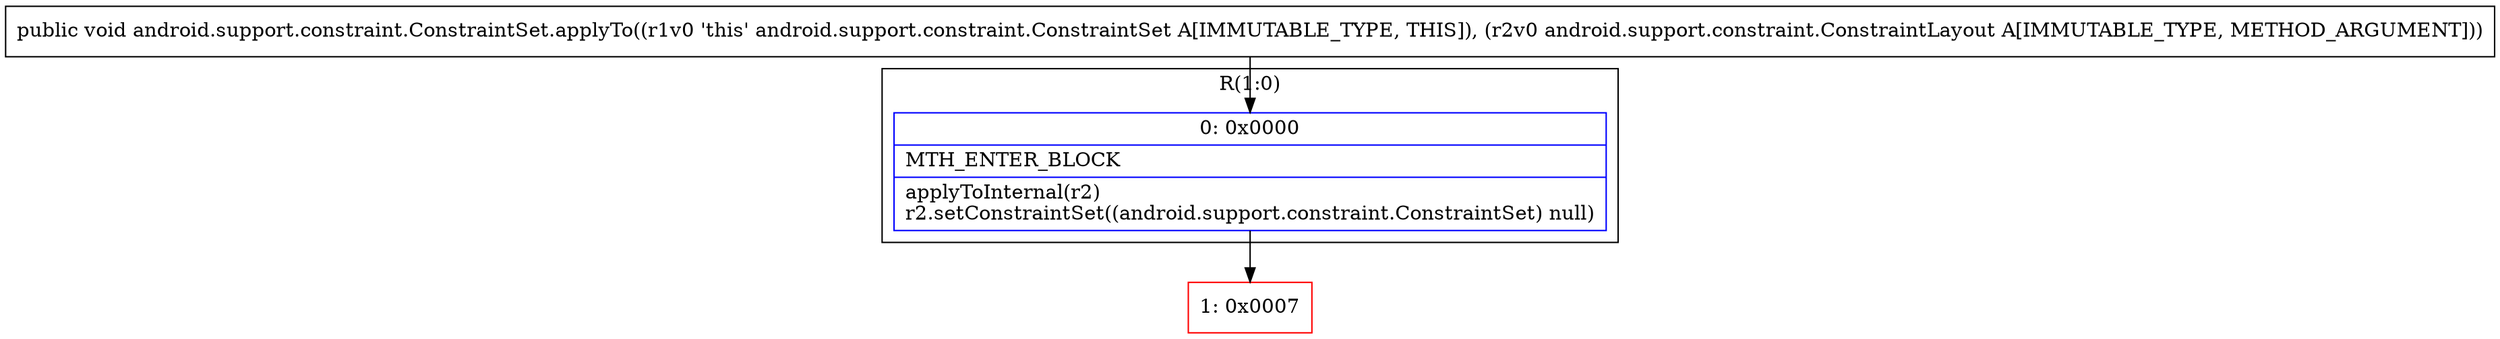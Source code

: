digraph "CFG forandroid.support.constraint.ConstraintSet.applyTo(Landroid\/support\/constraint\/ConstraintLayout;)V" {
subgraph cluster_Region_450517393 {
label = "R(1:0)";
node [shape=record,color=blue];
Node_0 [shape=record,label="{0\:\ 0x0000|MTH_ENTER_BLOCK\l|applyToInternal(r2)\lr2.setConstraintSet((android.support.constraint.ConstraintSet) null)\l}"];
}
Node_1 [shape=record,color=red,label="{1\:\ 0x0007}"];
MethodNode[shape=record,label="{public void android.support.constraint.ConstraintSet.applyTo((r1v0 'this' android.support.constraint.ConstraintSet A[IMMUTABLE_TYPE, THIS]), (r2v0 android.support.constraint.ConstraintLayout A[IMMUTABLE_TYPE, METHOD_ARGUMENT])) }"];
MethodNode -> Node_0;
Node_0 -> Node_1;
}

